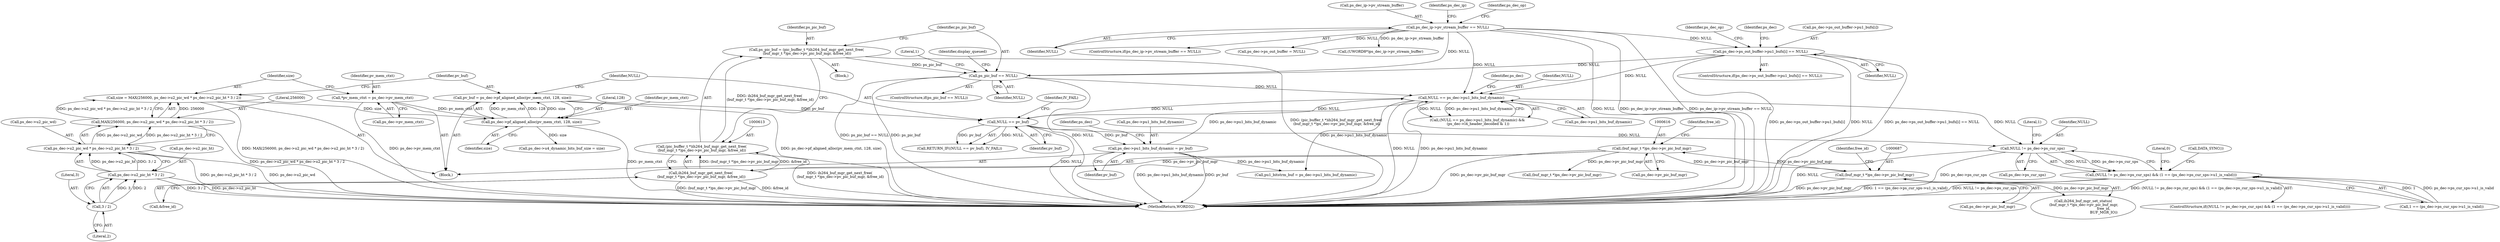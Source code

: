 digraph "0_Android_7554755536019e439433c515eeb44e701fb3bfb2@pointer" {
"1002087" [label="(Call,NULL != ps_dec->ps_cur_sps)"];
"1000995" [label="(Call,NULL == ps_dec->pu1_bits_buf_dynamic)"];
"1000406" [label="(Call,ps_dec->ps_out_buffer->pu1_bufs[i] == NULL)"];
"1000260" [label="(Call,ps_dec_ip->pv_stream_buffer == NULL)"];
"1000623" [label="(Call,ps_pic_buf == NULL)"];
"1000610" [label="(Call,ps_pic_buf = (pic_buffer_t *)ih264_buf_mgr_get_next_free(\n (buf_mgr_t *)ps_dec->pv_pic_buf_mgr, &free_id))"];
"1000612" [label="(Call,(pic_buffer_t *)ih264_buf_mgr_get_next_free(\n (buf_mgr_t *)ps_dec->pv_pic_buf_mgr, &free_id))"];
"1000614" [label="(Call,ih264_buf_mgr_get_next_free(\n (buf_mgr_t *)ps_dec->pv_pic_buf_mgr, &free_id))"];
"1000615" [label="(Call,(buf_mgr_t *)ps_dec->pv_pic_buf_mgr)"];
"1000686" [label="(Call,(buf_mgr_t *)ps_dec->pv_pic_buf_mgr)"];
"1001036" [label="(Call,NULL == pv_buf)"];
"1001029" [label="(Call,pv_buf = ps_dec->pf_aligned_alloc(pv_mem_ctxt, 128, size))"];
"1001031" [label="(Call,ps_dec->pf_aligned_alloc(pv_mem_ctxt, 128, size))"];
"1001009" [label="(Call,*pv_mem_ctxt = ps_dec->pv_mem_ctxt)"];
"1001014" [label="(Call,size = MAX(256000, ps_dec->u2_pic_wd * ps_dec->u2_pic_ht * 3 / 2))"];
"1001016" [label="(Call,MAX(256000, ps_dec->u2_pic_wd * ps_dec->u2_pic_ht * 3 / 2))"];
"1001018" [label="(Call,ps_dec->u2_pic_wd * ps_dec->u2_pic_ht * 3 / 2)"];
"1001022" [label="(Call,ps_dec->u2_pic_ht * 3 / 2)"];
"1001026" [label="(Call,3 / 2)"];
"1001040" [label="(Call,ps_dec->pu1_bits_buf_dynamic = pv_buf)"];
"1002086" [label="(Call,(NULL != ps_dec->ps_cur_sps) && (1 == (ps_dec->ps_cur_sps->u1_is_valid)))"];
"1000406" [label="(Call,ps_dec->ps_out_buffer->pu1_bufs[i] == NULL)"];
"1001036" [label="(Call,NULL == pv_buf)"];
"1000418" [label="(Identifier,ps_dec_op)"];
"1001045" [label="(Call,ps_dec->u4_dynamic_bits_buf_size = size)"];
"1000620" [label="(Call,&free_id)"];
"1001041" [label="(Call,ps_dec->pu1_bits_buf_dynamic)"];
"1000994" [label="(Call,(NULL == ps_dec->pu1_bits_buf_dynamic) &&\n (ps_dec->i4_header_decoded & 1))"];
"1001035" [label="(Call,RETURN_IF((NULL == pv_buf), IV_FAIL))"];
"1001030" [label="(Identifier,pv_buf)"];
"1001010" [label="(Identifier,pv_mem_ctxt)"];
"1000678" [label="(Literal,1)"];
"1001011" [label="(Call,ps_dec->pv_mem_ctxt)"];
"1001047" [label="(Identifier,ps_dec)"];
"1000623" [label="(Call,ps_pic_buf == NULL)"];
"1000261" [label="(Call,ps_dec_ip->pv_stream_buffer)"];
"1000610" [label="(Call,ps_pic_buf = (pic_buffer_t *)ih264_buf_mgr_get_next_free(\n (buf_mgr_t *)ps_dec->pv_pic_buf_mgr, &free_id))"];
"1002092" [label="(Call,1 == (ps_dec->ps_cur_sps->u1_is_valid))"];
"1000625" [label="(Identifier,NULL)"];
"1000696" [label="(Call,(buf_mgr_t *)ps_dec->pv_pic_buf_mgr)"];
"1002093" [label="(Literal,1)"];
"1000617" [label="(Call,ps_dec->pv_pic_buf_mgr)"];
"1001055" [label="(Call,pu1_bitstrm_buf = ps_dec->pu1_bits_buf_dynamic)"];
"1000686" [label="(Call,(buf_mgr_t *)ps_dec->pv_pic_buf_mgr)"];
"1001002" [label="(Identifier,ps_dec)"];
"1001034" [label="(Identifier,size)"];
"1002103" [label="(Literal,0)"];
"1000996" [label="(Identifier,NULL)"];
"1001026" [label="(Call,3 / 2)"];
"1000621" [label="(Identifier,free_id)"];
"1000612" [label="(Call,(pic_buffer_t *)ih264_buf_mgr_get_next_free(\n (buf_mgr_t *)ps_dec->pv_pic_buf_mgr, &free_id))"];
"1001019" [label="(Call,ps_dec->u2_pic_wd)"];
"1002085" [label="(ControlStructure,if((NULL != ps_dec->ps_cur_sps) && (1 == (ps_dec->ps_cur_sps->u1_is_valid))))"];
"1002089" [label="(Call,ps_dec->ps_cur_sps)"];
"1000260" [label="(Call,ps_dec_ip->pv_stream_buffer == NULL)"];
"1000311" [label="(Call,ps_dec->ps_out_buffer = NULL)"];
"1000976" [label="(Call,(UWORD8*)ps_dec_ip->pv_stream_buffer)"];
"1000435" [label="(Identifier,ps_dec)"];
"1001037" [label="(Identifier,NULL)"];
"1002129" [label="(MethodReturn,WORD32)"];
"1001005" [label="(Block,)"];
"1001022" [label="(Call,ps_dec->u2_pic_ht * 3 / 2)"];
"1002088" [label="(Identifier,NULL)"];
"1001029" [label="(Call,pv_buf = ps_dec->pf_aligned_alloc(pv_mem_ctxt, 128, size))"];
"1000414" [label="(Identifier,NULL)"];
"1001033" [label="(Literal,128)"];
"1001009" [label="(Call,*pv_mem_ctxt = ps_dec->pv_mem_ctxt)"];
"1001017" [label="(Literal,256000)"];
"1001023" [label="(Call,ps_dec->u2_pic_ht)"];
"1002087" [label="(Call,NULL != ps_dec->ps_cur_sps)"];
"1001015" [label="(Identifier,size)"];
"1000997" [label="(Call,ps_dec->pu1_bits_buf_dynamic)"];
"1000622" [label="(ControlStructure,if(ps_pic_buf == NULL))"];
"1000685" [label="(Call,ih264_buf_mgr_set_status(\n (buf_mgr_t *)ps_dec->pv_pic_buf_mgr,\n                                    free_id,\n                                    BUF_MGR_IO))"];
"1000630" [label="(Identifier,display_queued)"];
"1000407" [label="(Call,ps_dec->ps_out_buffer->pu1_bufs[i])"];
"1001032" [label="(Identifier,pv_mem_ctxt)"];
"1000283" [label="(Identifier,ps_dec_ip)"];
"1001014" [label="(Call,size = MAX(256000, ps_dec->u2_pic_wd * ps_dec->u2_pic_ht * 3 / 2))"];
"1001018" [label="(Call,ps_dec->u2_pic_wd * ps_dec->u2_pic_ht * 3 / 2)"];
"1000608" [label="(Block,)"];
"1000995" [label="(Call,NULL == ps_dec->pu1_bits_buf_dynamic)"];
"1001028" [label="(Literal,2)"];
"1000624" [label="(Identifier,ps_pic_buf)"];
"1001040" [label="(Call,ps_dec->pu1_bits_buf_dynamic = pv_buf)"];
"1000691" [label="(Identifier,free_id)"];
"1001038" [label="(Identifier,pv_buf)"];
"1001016" [label="(Call,MAX(256000, ps_dec->u2_pic_wd * ps_dec->u2_pic_ht * 3 / 2))"];
"1000405" [label="(ControlStructure,if(ps_dec->ps_out_buffer->pu1_bufs[i] == NULL))"];
"1000264" [label="(Identifier,NULL)"];
"1000614" [label="(Call,ih264_buf_mgr_get_next_free(\n (buf_mgr_t *)ps_dec->pv_pic_buf_mgr, &free_id))"];
"1001039" [label="(Identifier,IV_FAIL)"];
"1001031" [label="(Call,ps_dec->pf_aligned_alloc(pv_mem_ctxt, 128, size))"];
"1000611" [label="(Identifier,ps_pic_buf)"];
"1000615" [label="(Call,(buf_mgr_t *)ps_dec->pv_pic_buf_mgr)"];
"1002121" [label="(Call,DATA_SYNC())"];
"1000259" [label="(ControlStructure,if(ps_dec_ip->pv_stream_buffer == NULL))"];
"1000688" [label="(Call,ps_dec->pv_pic_buf_mgr)"];
"1001027" [label="(Literal,3)"];
"1000268" [label="(Identifier,ps_dec_op)"];
"1001044" [label="(Identifier,pv_buf)"];
"1002086" [label="(Call,(NULL != ps_dec->ps_cur_sps) && (1 == (ps_dec->ps_cur_sps->u1_is_valid)))"];
"1002087" -> "1002086"  [label="AST: "];
"1002087" -> "1002089"  [label="CFG: "];
"1002088" -> "1002087"  [label="AST: "];
"1002089" -> "1002087"  [label="AST: "];
"1002093" -> "1002087"  [label="CFG: "];
"1002086" -> "1002087"  [label="CFG: "];
"1002087" -> "1002129"  [label="DDG: NULL"];
"1002087" -> "1002129"  [label="DDG: ps_dec->ps_cur_sps"];
"1002087" -> "1002086"  [label="DDG: NULL"];
"1002087" -> "1002086"  [label="DDG: ps_dec->ps_cur_sps"];
"1000995" -> "1002087"  [label="DDG: NULL"];
"1001036" -> "1002087"  [label="DDG: NULL"];
"1000995" -> "1000994"  [label="AST: "];
"1000995" -> "1000997"  [label="CFG: "];
"1000996" -> "1000995"  [label="AST: "];
"1000997" -> "1000995"  [label="AST: "];
"1001002" -> "1000995"  [label="CFG: "];
"1000994" -> "1000995"  [label="CFG: "];
"1000995" -> "1002129"  [label="DDG: NULL"];
"1000995" -> "1002129"  [label="DDG: ps_dec->pu1_bits_buf_dynamic"];
"1000995" -> "1000994"  [label="DDG: NULL"];
"1000995" -> "1000994"  [label="DDG: ps_dec->pu1_bits_buf_dynamic"];
"1000406" -> "1000995"  [label="DDG: NULL"];
"1000623" -> "1000995"  [label="DDG: NULL"];
"1001036" -> "1000995"  [label="DDG: NULL"];
"1000260" -> "1000995"  [label="DDG: NULL"];
"1001040" -> "1000995"  [label="DDG: ps_dec->pu1_bits_buf_dynamic"];
"1000995" -> "1001036"  [label="DDG: NULL"];
"1000995" -> "1001055"  [label="DDG: ps_dec->pu1_bits_buf_dynamic"];
"1000406" -> "1000405"  [label="AST: "];
"1000406" -> "1000414"  [label="CFG: "];
"1000407" -> "1000406"  [label="AST: "];
"1000414" -> "1000406"  [label="AST: "];
"1000418" -> "1000406"  [label="CFG: "];
"1000435" -> "1000406"  [label="CFG: "];
"1000406" -> "1002129"  [label="DDG: ps_dec->ps_out_buffer->pu1_bufs[i]"];
"1000406" -> "1002129"  [label="DDG: NULL"];
"1000406" -> "1002129"  [label="DDG: ps_dec->ps_out_buffer->pu1_bufs[i] == NULL"];
"1000260" -> "1000406"  [label="DDG: NULL"];
"1000406" -> "1000623"  [label="DDG: NULL"];
"1000260" -> "1000259"  [label="AST: "];
"1000260" -> "1000264"  [label="CFG: "];
"1000261" -> "1000260"  [label="AST: "];
"1000264" -> "1000260"  [label="AST: "];
"1000268" -> "1000260"  [label="CFG: "];
"1000283" -> "1000260"  [label="CFG: "];
"1000260" -> "1002129"  [label="DDG: ps_dec_ip->pv_stream_buffer == NULL"];
"1000260" -> "1002129"  [label="DDG: NULL"];
"1000260" -> "1002129"  [label="DDG: ps_dec_ip->pv_stream_buffer"];
"1000260" -> "1000311"  [label="DDG: NULL"];
"1000260" -> "1000623"  [label="DDG: NULL"];
"1000260" -> "1000976"  [label="DDG: ps_dec_ip->pv_stream_buffer"];
"1000623" -> "1000622"  [label="AST: "];
"1000623" -> "1000625"  [label="CFG: "];
"1000624" -> "1000623"  [label="AST: "];
"1000625" -> "1000623"  [label="AST: "];
"1000630" -> "1000623"  [label="CFG: "];
"1000678" -> "1000623"  [label="CFG: "];
"1000623" -> "1002129"  [label="DDG: ps_pic_buf == NULL"];
"1000623" -> "1002129"  [label="DDG: ps_pic_buf"];
"1000623" -> "1002129"  [label="DDG: NULL"];
"1000610" -> "1000623"  [label="DDG: ps_pic_buf"];
"1000610" -> "1000608"  [label="AST: "];
"1000610" -> "1000612"  [label="CFG: "];
"1000611" -> "1000610"  [label="AST: "];
"1000612" -> "1000610"  [label="AST: "];
"1000624" -> "1000610"  [label="CFG: "];
"1000610" -> "1002129"  [label="DDG: (pic_buffer_t *)ih264_buf_mgr_get_next_free(\n (buf_mgr_t *)ps_dec->pv_pic_buf_mgr, &free_id)"];
"1000612" -> "1000610"  [label="DDG: ih264_buf_mgr_get_next_free(\n (buf_mgr_t *)ps_dec->pv_pic_buf_mgr, &free_id)"];
"1000612" -> "1000614"  [label="CFG: "];
"1000613" -> "1000612"  [label="AST: "];
"1000614" -> "1000612"  [label="AST: "];
"1000612" -> "1002129"  [label="DDG: ih264_buf_mgr_get_next_free(\n (buf_mgr_t *)ps_dec->pv_pic_buf_mgr, &free_id)"];
"1000614" -> "1000612"  [label="DDG: (buf_mgr_t *)ps_dec->pv_pic_buf_mgr"];
"1000614" -> "1000612"  [label="DDG: &free_id"];
"1000614" -> "1000620"  [label="CFG: "];
"1000615" -> "1000614"  [label="AST: "];
"1000620" -> "1000614"  [label="AST: "];
"1000614" -> "1002129"  [label="DDG: (buf_mgr_t *)ps_dec->pv_pic_buf_mgr"];
"1000614" -> "1002129"  [label="DDG: &free_id"];
"1000615" -> "1000614"  [label="DDG: ps_dec->pv_pic_buf_mgr"];
"1000615" -> "1000617"  [label="CFG: "];
"1000616" -> "1000615"  [label="AST: "];
"1000617" -> "1000615"  [label="AST: "];
"1000621" -> "1000615"  [label="CFG: "];
"1000615" -> "1002129"  [label="DDG: ps_dec->pv_pic_buf_mgr"];
"1000686" -> "1000615"  [label="DDG: ps_dec->pv_pic_buf_mgr"];
"1000615" -> "1000686"  [label="DDG: ps_dec->pv_pic_buf_mgr"];
"1000615" -> "1000696"  [label="DDG: ps_dec->pv_pic_buf_mgr"];
"1000686" -> "1000685"  [label="AST: "];
"1000686" -> "1000688"  [label="CFG: "];
"1000687" -> "1000686"  [label="AST: "];
"1000688" -> "1000686"  [label="AST: "];
"1000691" -> "1000686"  [label="CFG: "];
"1000686" -> "1002129"  [label="DDG: ps_dec->pv_pic_buf_mgr"];
"1000686" -> "1000685"  [label="DDG: ps_dec->pv_pic_buf_mgr"];
"1001036" -> "1001035"  [label="AST: "];
"1001036" -> "1001038"  [label="CFG: "];
"1001037" -> "1001036"  [label="AST: "];
"1001038" -> "1001036"  [label="AST: "];
"1001039" -> "1001036"  [label="CFG: "];
"1001036" -> "1002129"  [label="DDG: NULL"];
"1001036" -> "1001035"  [label="DDG: NULL"];
"1001036" -> "1001035"  [label="DDG: pv_buf"];
"1001029" -> "1001036"  [label="DDG: pv_buf"];
"1001036" -> "1001040"  [label="DDG: pv_buf"];
"1001029" -> "1001005"  [label="AST: "];
"1001029" -> "1001031"  [label="CFG: "];
"1001030" -> "1001029"  [label="AST: "];
"1001031" -> "1001029"  [label="AST: "];
"1001037" -> "1001029"  [label="CFG: "];
"1001029" -> "1002129"  [label="DDG: ps_dec->pf_aligned_alloc(pv_mem_ctxt, 128, size)"];
"1001031" -> "1001029"  [label="DDG: pv_mem_ctxt"];
"1001031" -> "1001029"  [label="DDG: 128"];
"1001031" -> "1001029"  [label="DDG: size"];
"1001031" -> "1001034"  [label="CFG: "];
"1001032" -> "1001031"  [label="AST: "];
"1001033" -> "1001031"  [label="AST: "];
"1001034" -> "1001031"  [label="AST: "];
"1001031" -> "1002129"  [label="DDG: pv_mem_ctxt"];
"1001009" -> "1001031"  [label="DDG: pv_mem_ctxt"];
"1001014" -> "1001031"  [label="DDG: size"];
"1001031" -> "1001045"  [label="DDG: size"];
"1001009" -> "1001005"  [label="AST: "];
"1001009" -> "1001011"  [label="CFG: "];
"1001010" -> "1001009"  [label="AST: "];
"1001011" -> "1001009"  [label="AST: "];
"1001015" -> "1001009"  [label="CFG: "];
"1001009" -> "1002129"  [label="DDG: ps_dec->pv_mem_ctxt"];
"1001014" -> "1001005"  [label="AST: "];
"1001014" -> "1001016"  [label="CFG: "];
"1001015" -> "1001014"  [label="AST: "];
"1001016" -> "1001014"  [label="AST: "];
"1001030" -> "1001014"  [label="CFG: "];
"1001014" -> "1002129"  [label="DDG: MAX(256000, ps_dec->u2_pic_wd * ps_dec->u2_pic_ht * 3 / 2)"];
"1001016" -> "1001014"  [label="DDG: 256000"];
"1001016" -> "1001014"  [label="DDG: ps_dec->u2_pic_wd * ps_dec->u2_pic_ht * 3 / 2"];
"1001016" -> "1001018"  [label="CFG: "];
"1001017" -> "1001016"  [label="AST: "];
"1001018" -> "1001016"  [label="AST: "];
"1001016" -> "1002129"  [label="DDG: ps_dec->u2_pic_wd * ps_dec->u2_pic_ht * 3 / 2"];
"1001018" -> "1001016"  [label="DDG: ps_dec->u2_pic_wd"];
"1001018" -> "1001016"  [label="DDG: ps_dec->u2_pic_ht * 3 / 2"];
"1001018" -> "1001022"  [label="CFG: "];
"1001019" -> "1001018"  [label="AST: "];
"1001022" -> "1001018"  [label="AST: "];
"1001018" -> "1002129"  [label="DDG: ps_dec->u2_pic_wd"];
"1001018" -> "1002129"  [label="DDG: ps_dec->u2_pic_ht * 3 / 2"];
"1001022" -> "1001018"  [label="DDG: ps_dec->u2_pic_ht"];
"1001022" -> "1001018"  [label="DDG: 3 / 2"];
"1001022" -> "1001026"  [label="CFG: "];
"1001023" -> "1001022"  [label="AST: "];
"1001026" -> "1001022"  [label="AST: "];
"1001022" -> "1002129"  [label="DDG: 3 / 2"];
"1001022" -> "1002129"  [label="DDG: ps_dec->u2_pic_ht"];
"1001026" -> "1001022"  [label="DDG: 3"];
"1001026" -> "1001022"  [label="DDG: 2"];
"1001026" -> "1001028"  [label="CFG: "];
"1001027" -> "1001026"  [label="AST: "];
"1001028" -> "1001026"  [label="AST: "];
"1001040" -> "1001005"  [label="AST: "];
"1001040" -> "1001044"  [label="CFG: "];
"1001041" -> "1001040"  [label="AST: "];
"1001044" -> "1001040"  [label="AST: "];
"1001047" -> "1001040"  [label="CFG: "];
"1001040" -> "1002129"  [label="DDG: ps_dec->pu1_bits_buf_dynamic"];
"1001040" -> "1002129"  [label="DDG: pv_buf"];
"1001040" -> "1001055"  [label="DDG: ps_dec->pu1_bits_buf_dynamic"];
"1002086" -> "1002085"  [label="AST: "];
"1002086" -> "1002092"  [label="CFG: "];
"1002092" -> "1002086"  [label="AST: "];
"1002103" -> "1002086"  [label="CFG: "];
"1002121" -> "1002086"  [label="CFG: "];
"1002086" -> "1002129"  [label="DDG: 1 == (ps_dec->ps_cur_sps->u1_is_valid)"];
"1002086" -> "1002129"  [label="DDG: NULL != ps_dec->ps_cur_sps"];
"1002086" -> "1002129"  [label="DDG: (NULL != ps_dec->ps_cur_sps) && (1 == (ps_dec->ps_cur_sps->u1_is_valid))"];
"1002092" -> "1002086"  [label="DDG: 1"];
"1002092" -> "1002086"  [label="DDG: ps_dec->ps_cur_sps->u1_is_valid"];
}
